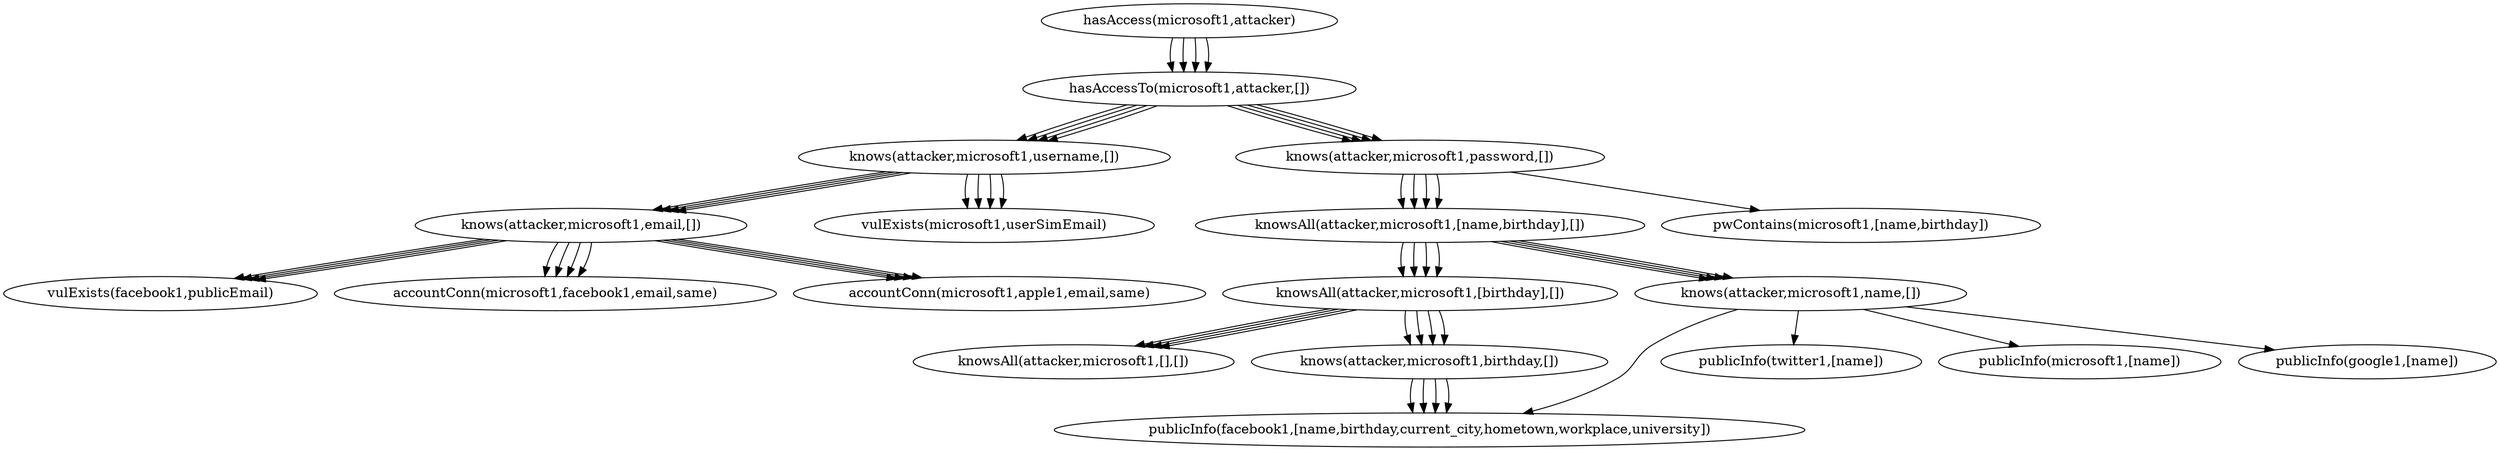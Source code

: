 digraph G {
"hasAccess(microsoft1,attacker)" -> "hasAccessTo(microsoft1,attacker,[])";
"hasAccessTo(microsoft1,attacker,[])" -> "knows(attacker,microsoft1,username,[])";
"knows(attacker,microsoft1,username,[])" -> "knows(attacker,microsoft1,email,[])";
"knows(attacker,microsoft1,email,[])" -> "vulExists(facebook1,publicEmail)";
"knows(attacker,microsoft1,email,[])" -> "accountConn(microsoft1,facebook1,email,same)";
"knows(attacker,microsoft1,email,[])" -> "accountConn(microsoft1,apple1,email,same)";
"knows(attacker,microsoft1,username,[])" -> "vulExists(microsoft1,userSimEmail)";
"hasAccessTo(microsoft1,attacker,[])" -> "knows(attacker,microsoft1,password,[])";
"knows(attacker,microsoft1,password,[])" -> "knowsAll(attacker,microsoft1,[name,birthday],[])";
"knowsAll(attacker,microsoft1,[name,birthday],[])" -> "knowsAll(attacker,microsoft1,[birthday],[])";
"knowsAll(attacker,microsoft1,[birthday],[])" -> "knowsAll(attacker,microsoft1,[],[])";
"knowsAll(attacker,microsoft1,[birthday],[])" -> "knows(attacker,microsoft1,birthday,[])";
"knows(attacker,microsoft1,birthday,[])" -> "publicInfo(facebook1,[name,birthday,current_city,hometown,workplace,university])";
"knowsAll(attacker,microsoft1,[name,birthday],[])" -> "knows(attacker,microsoft1,name,[])";
"knows(attacker,microsoft1,name,[])" -> "publicInfo(twitter1,[name])";
"hasAccess(microsoft1,attacker)" -> "hasAccessTo(microsoft1,attacker,[])";
"hasAccessTo(microsoft1,attacker,[])" -> "knows(attacker,microsoft1,username,[])";
"knows(attacker,microsoft1,username,[])" -> "knows(attacker,microsoft1,email,[])";
"knows(attacker,microsoft1,email,[])" -> "vulExists(facebook1,publicEmail)";
"knows(attacker,microsoft1,email,[])" -> "accountConn(microsoft1,facebook1,email,same)";
"knows(attacker,microsoft1,email,[])" -> "accountConn(microsoft1,apple1,email,same)";
"knows(attacker,microsoft1,username,[])" -> "vulExists(microsoft1,userSimEmail)";
"hasAccessTo(microsoft1,attacker,[])" -> "knows(attacker,microsoft1,password,[])";
"knows(attacker,microsoft1,password,[])" -> "knowsAll(attacker,microsoft1,[name,birthday],[])";
"knowsAll(attacker,microsoft1,[name,birthday],[])" -> "knowsAll(attacker,microsoft1,[birthday],[])";
"knowsAll(attacker,microsoft1,[birthday],[])" -> "knowsAll(attacker,microsoft1,[],[])";
"knowsAll(attacker,microsoft1,[birthday],[])" -> "knows(attacker,microsoft1,birthday,[])";
"knows(attacker,microsoft1,birthday,[])" -> "publicInfo(facebook1,[name,birthday,current_city,hometown,workplace,university])";
"knowsAll(attacker,microsoft1,[name,birthday],[])" -> "knows(attacker,microsoft1,name,[])";
"knows(attacker,microsoft1,name,[])" -> "publicInfo(facebook1,[name,birthday,current_city,hometown,workplace,university])";
"hasAccess(microsoft1,attacker)" -> "hasAccessTo(microsoft1,attacker,[])";
"hasAccessTo(microsoft1,attacker,[])" -> "knows(attacker,microsoft1,username,[])";
"knows(attacker,microsoft1,username,[])" -> "knows(attacker,microsoft1,email,[])";
"knows(attacker,microsoft1,email,[])" -> "vulExists(facebook1,publicEmail)";
"knows(attacker,microsoft1,email,[])" -> "accountConn(microsoft1,facebook1,email,same)";
"knows(attacker,microsoft1,email,[])" -> "accountConn(microsoft1,apple1,email,same)";
"knows(attacker,microsoft1,username,[])" -> "vulExists(microsoft1,userSimEmail)";
"hasAccessTo(microsoft1,attacker,[])" -> "knows(attacker,microsoft1,password,[])";
"knows(attacker,microsoft1,password,[])" -> "knowsAll(attacker,microsoft1,[name,birthday],[])";
"knowsAll(attacker,microsoft1,[name,birthday],[])" -> "knowsAll(attacker,microsoft1,[birthday],[])";
"knowsAll(attacker,microsoft1,[birthday],[])" -> "knowsAll(attacker,microsoft1,[],[])";
"knowsAll(attacker,microsoft1,[birthday],[])" -> "knows(attacker,microsoft1,birthday,[])";
"knows(attacker,microsoft1,birthday,[])" -> "publicInfo(facebook1,[name,birthday,current_city,hometown,workplace,university])";
"knowsAll(attacker,microsoft1,[name,birthday],[])" -> "knows(attacker,microsoft1,name,[])";
"knows(attacker,microsoft1,name,[])" -> "publicInfo(microsoft1,[name])";
"hasAccess(microsoft1,attacker)" -> "hasAccessTo(microsoft1,attacker,[])";
"hasAccessTo(microsoft1,attacker,[])" -> "knows(attacker,microsoft1,username,[])";
"knows(attacker,microsoft1,username,[])" -> "knows(attacker,microsoft1,email,[])";
"knows(attacker,microsoft1,email,[])" -> "vulExists(facebook1,publicEmail)";
"knows(attacker,microsoft1,email,[])" -> "accountConn(microsoft1,facebook1,email,same)";
"knows(attacker,microsoft1,email,[])" -> "accountConn(microsoft1,apple1,email,same)";
"knows(attacker,microsoft1,username,[])" -> "vulExists(microsoft1,userSimEmail)";
"hasAccessTo(microsoft1,attacker,[])" -> "knows(attacker,microsoft1,password,[])";
"knows(attacker,microsoft1,password,[])" -> "knowsAll(attacker,microsoft1,[name,birthday],[])";
"knowsAll(attacker,microsoft1,[name,birthday],[])" -> "knowsAll(attacker,microsoft1,[birthday],[])";
"knowsAll(attacker,microsoft1,[birthday],[])" -> "knowsAll(attacker,microsoft1,[],[])";
"knowsAll(attacker,microsoft1,[birthday],[])" -> "knows(attacker,microsoft1,birthday,[])";
"knows(attacker,microsoft1,birthday,[])" -> "publicInfo(facebook1,[name,birthday,current_city,hometown,workplace,university])";
"knowsAll(attacker,microsoft1,[name,birthday],[])" -> "knows(attacker,microsoft1,name,[])";
"knows(attacker,microsoft1,name,[])" -> "publicInfo(google1,[name])";
"knows(attacker,microsoft1,password,[])" -> "pwContains(microsoft1,[name,birthday])";
}
